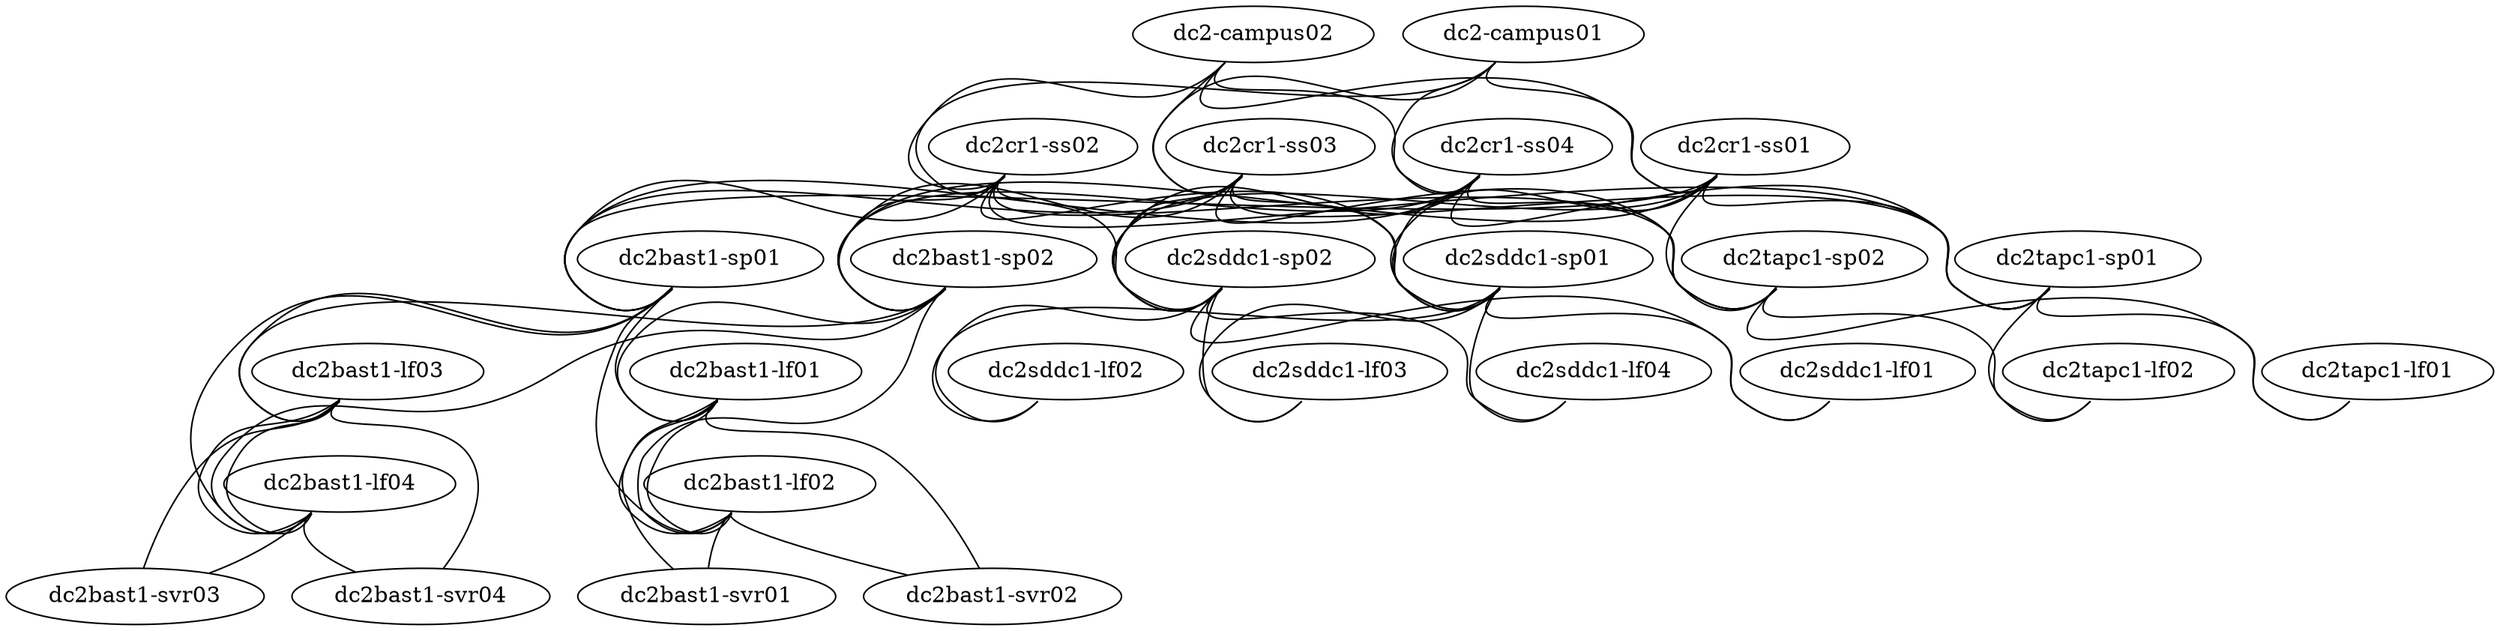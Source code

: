graph training {
 "dc2-campus01" [function="leaf" os="CumulusCommunity/cumulus-vx" version="3.6.2" memory="768" config="./helper_scripts/extra_switch_config.sh" mgmt_ip="192.168.200.1"]
 "dc2-campus02" [function="leaf" os="CumulusCommunity/cumulus-vx" version="3.6.2" memory="768" config="./helper_scripts/extra_switch_config.sh" mgmt_ip="192.168.200.2"]
 "dc2cr1-ss01" [function="superspine" os="CumulusCommunity/cumulus-vx" version="3.6.2" memory="768" config="./helper_scripts/extra_switch_config.sh" mgmt_ip="192.168.200.3"]
 "dc2cr1-ss02" [function="superspine" os="CumulusCommunity/cumulus-vx" version="3.6.2" memory="768" config="./helper_scripts/extra_switch_config.sh" mgmt_ip="192.168.200.4"]
 "dc2cr1-ss03" [function="superspine" os="CumulusCommunity/cumulus-vx" version="3.6.2" memory="768" config="./helper_scripts/extra_switch_config.sh" mgmt_ip="192.168.200.5"]
 "dc2cr1-ss04" [function="superspine" os="CumulusCommunity/cumulus-vx" version="3.6.2" memory="768" config="./helper_scripts/extra_switch_config.sh" mgmt_ip="192.168.200.6"]
 "dc2bast1-sp01" [function="spine" os="CumulusCommunity/cumulus-vx" version="3.6.2" memory="768" config="./helper_scripts/extra_switch_config.sh" mgmt_ip="192.168.200.7"]
 "dc2bast1-sp02" [function="spine" os="CumulusCommunity/cumulus-vx" version="3.6.2" memory="768" config="./helper_scripts/extra_switch_config.sh" mgmt_ip="192.168.200.8"]
 "dc2sddc1-sp01" [function="spine" os="CumulusCommunity/cumulus-vx" version="3.6.2" memory="768" config="./helper_scripts/extra_switch_config.sh" mgmt_ip="192.168.200.9"]
 "dc2sddc1-sp02" [function="spine" os="CumulusCommunity/cumulus-vx" version="3.6.2" memory="768" config="./helper_scripts/extra_switch_config.sh" mgmt_ip="192.168.200.10"]
 "dc2tapc1-sp01" [function="spine" os="CumulusCommunity/cumulus-vx" version="3.6.2" memory="768" config="./helper_scripts/extra_switch_config.sh" mgmt_ip="192.168.200.11"]
 "dc2tapc1-sp02" [function="spine" os="CumulusCommunity/cumulus-vx" version="3.6.2" memory="768" config="./helper_scripts/extra_switch_config.sh" mgmt_ip="192.168.200.12"]
 "dc2bast1-lf01" [function="leaf" os="CumulusCommunity/cumulus-vx" version="3.6.2" memory="768" config="./helper_scripts/extra_switch_config.sh" mgmt_ip="192.168.200.13"]
 "dc2bast1-lf02" [function="leaf" os="CumulusCommunity/cumulus-vx" version="3.6.2" memory="768" config="./helper_scripts/extra_switch_config.sh" mgmt_ip="192.168.200.14"]
 "dc2bast1-lf03" [function="leaf" os="CumulusCommunity/cumulus-vx" version="3.6.2" memory="768" config="./helper_scripts/extra_switch_config.sh" mgmt_ip="192.168.200.15"]
 "dc2bast1-lf04" [function="leaf" os="CumulusCommunity/cumulus-vx" version="3.6.2" memory="768" config="./helper_scripts/extra_switch_config.sh" mgmt_ip="192.168.200.16"]
 "dc2sddc1-lf01" [function="leaf" os="CumulusCommunity/cumulus-vx" version="3.6.2" memory="768" config="./helper_scripts/extra_switch_config.sh" mgmt_ip="192.168.200.17"]
 "dc2sddc1-lf02" [function="leaf" os="CumulusCommunity/cumulus-vx" version="3.6.2" memory="768" config="./helper_scripts/extra_switch_config.sh" mgmt_ip="192.168.200.18"]
 "dc2sddc1-lf03" [function="leaf" os="CumulusCommunity/cumulus-vx" version="3.6.2" memory="768" config="./helper_scripts/extra_switch_config.sh" mgmt_ip="192.168.200.19"]
 "dc2sddc1-lf04" [function="leaf" os="CumulusCommunity/cumulus-vx" version="3.6.2" memory="768" config="./helper_scripts/extra_switch_config.sh" mgmt_ip="192.168.200.20"]
 "dc2tapc1-lf01" [function="leaf" os="CumulusCommunity/cumulus-vx" version="3.6.2" memory="768" config="./helper_scripts/extra_switch_config.sh" mgmt_ip="192.168.200.21"]
 "dc2tapc1-lf02" [function="leaf" os="CumulusCommunity/cumulus-vx" version="3.6.2" memory="768" config="./helper_scripts/extra_switch_config.sh" mgmt_ip="192.168.200.22"]
 "dc2bast1-svr01" [function="host" os="yk0/ubuntu-xenial" memory="768" config="./helper_scripts/extra_server_config.sh" mgmt_ip="192.168.200.31"]
 "dc2bast1-svr02" [function="host" os="yk0/ubuntu-xenial" memory="768" config="./helper_scripts/extra_server_config.sh" mgmt_ip="192.168.200.32"]
 "dc2bast1-svr03" [function="host" os="yk0/ubuntu-xenial" memory="768" config="./helper_scripts/extra_server_config.sh" mgmt_ip="192.168.200.33"]
 "dc2bast1-svr04" [function="host" os="yk0/ubuntu-xenial" memory="768" config="./helper_scripts/extra_server_config.sh" mgmt_ip="192.168.200.34"]

"dc2-campus01":"swp1" -- "dc2cr1-ss01":"swp11"
"dc2-campus01":"swp2" -- "dc2cr1-ss02":"swp11"
"dc2-campus01":"swp3" -- "dc2cr1-ss03":"swp11"
"dc2-campus01":"swp4" -- "dc2cr1-ss04":"swp11"
"dc2-campus02":"swp1" -- "dc2cr1-ss01":"swp12"
"dc2-campus02":"swp2" -- "dc2cr1-ss02":"swp12"
"dc2-campus02":"swp3" -- "dc2cr1-ss03":"swp12"
"dc2-campus02":"swp4" -- "dc2cr1-ss04":"swp12"

"dc2cr1-ss01":"swp1" -- "dc2bast1-sp01":"swp29"
"dc2cr1-ss01":"swp2" -- "dc2bast1-sp02":"swp29"
"dc2cr1-ss01":"swp3" -- "dc2sddc1-sp01":"swp29"
"dc2cr1-ss01":"swp4" -- "dc2sddc1-sp02":"swp29"
"dc2cr1-ss01":"swp5" -- "dc2tapc1-sp01":"swp29"
"dc2cr1-ss01":"swp6" -- "dc2tapc1-sp02":"swp29"

"dc2cr1-ss02":"swp1" -- "dc2bast1-sp01":"swp30"
"dc2cr1-ss02":"swp2" -- "dc2bast1-sp02":"swp30"
"dc2cr1-ss02":"swp3" -- "dc2sddc1-sp01":"swp30"
"dc2cr1-ss02":"swp4" -- "dc2sddc1-sp02":"swp30"
"dc2cr1-ss02":"swp5" -- "dc2tapc1-sp01":"swp30"
"dc2cr1-ss02":"swp6" -- "dc2tapc1-sp02":"swp30"

"dc2cr1-ss03":"swp1" -- "dc2bast1-sp01":"swp31"
"dc2cr1-ss03":"swp2" -- "dc2bast1-sp02":"swp31"
"dc2cr1-ss03":"swp3" -- "dc2sddc1-sp01":"swp31"
"dc2cr1-ss03":"swp4" -- "dc2sddc1-sp02":"swp31"
"dc2cr1-ss03":"swp5" -- "dc2tapc1-sp01":"swp31"
"dc2cr1-ss03":"swp6" -- "dc2tapc1-sp02":"swp31"

"dc2cr1-ss04":"swp1" -- "dc2bast1-sp01":"swp32"
"dc2cr1-ss04":"swp2" -- "dc2bast1-sp02":"swp32"
"dc2cr1-ss04":"swp3" -- "dc2sddc1-sp01":"swp32"
"dc2cr1-ss04":"swp4" -- "dc2sddc1-sp02":"swp32"
"dc2cr1-ss04":"swp5" -- "dc2tapc1-sp01":"swp32"
"dc2cr1-ss04":"swp6" -- "dc2tapc1-sp02":"swp32"

"dc2bast1-sp01":"swp1" -- "dc2bast1-lf01":"swp25"
"dc2bast1-sp01":"swp2" -- "dc2bast1-lf02":"swp25"
"dc2bast1-sp01":"swp3" -- "dc2bast1-lf03":"swp25"
"dc2bast1-sp01":"swp4" -- "dc2bast1-lf04":"swp25"
"dc2bast1-sp02":"swp1" -- "dc2bast1-lf01":"swp26"
"dc2bast1-sp02":"swp2" -- "dc2bast1-lf02":"swp26"
"dc2bast1-sp02":"swp3" -- "dc2bast1-lf03":"swp26"
"dc2bast1-sp02":"swp4" -- "dc2bast1-lf04":"swp26"

"dc2sddc1-sp01":"swp1" -- "dc2sddc1-lf01":"swp25"
"dc2sddc1-sp01":"swp2" -- "dc2sddc1-lf02":"swp25"
"dc2sddc1-sp01":"swp3" -- "dc2sddc1-lf03":"swp25"
"dc2sddc1-sp01":"swp4" -- "dc2sddc1-lf04":"swp25"
"dc2sddc1-sp02":"swp1" -- "dc2sddc1-lf01":"swp26"
"dc2sddc1-sp02":"swp2" -- "dc2sddc1-lf02":"swp26"
"dc2sddc1-sp02":"swp3" -- "dc2sddc1-lf03":"swp26"
"dc2sddc1-sp02":"swp4" -- "dc2sddc1-lf04":"swp26"

"dc2tapc1-sp01":"swp1" -- "dc2tapc1-lf01":"swp25"
"dc2tapc1-sp01":"swp2" -- "dc2tapc1-lf02":"swp25"
"dc2tapc1-sp02":"swp1" -- "dc2tapc1-lf01":"swp26"
"dc2tapc1-sp02":"swp2" -- "dc2tapc1-lf02":"swp26"

"dc2bast1-lf01":"swp29" -- "dc2bast1-lf02":"swp29"
"dc2bast1-lf01":"swp30" -- "dc2bast1-lf02":"swp30"
"dc2bast1-lf01":"swp1" -- "dc2bast1-svr01":"eth1"
"dc2bast1-lf01":"swp2" -- "dc2bast1-svr02":"eth1"
"dc2bast1-lf02":"swp1" -- "dc2bast1-svr01":"eth2"
"dc2bast1-lf02":"swp2" -- "dc2bast1-svr02":"eth2"

"dc2bast1-lf03":"swp29" -- "dc2bast1-lf04":"swp29"
"dc2bast1-lf03":"swp30" -- "dc2bast1-lf04":"swp30"
"dc2bast1-lf03":"swp1" -- "dc2bast1-svr03":"eth1"
"dc2bast1-lf03":"swp2" -- "dc2bast1-svr04":"eth1"
"dc2bast1-lf04":"swp1" -- "dc2bast1-svr03":"eth2"
"dc2bast1-lf04":"swp2" -- "dc2bast1-svr04":"eth2"
}

